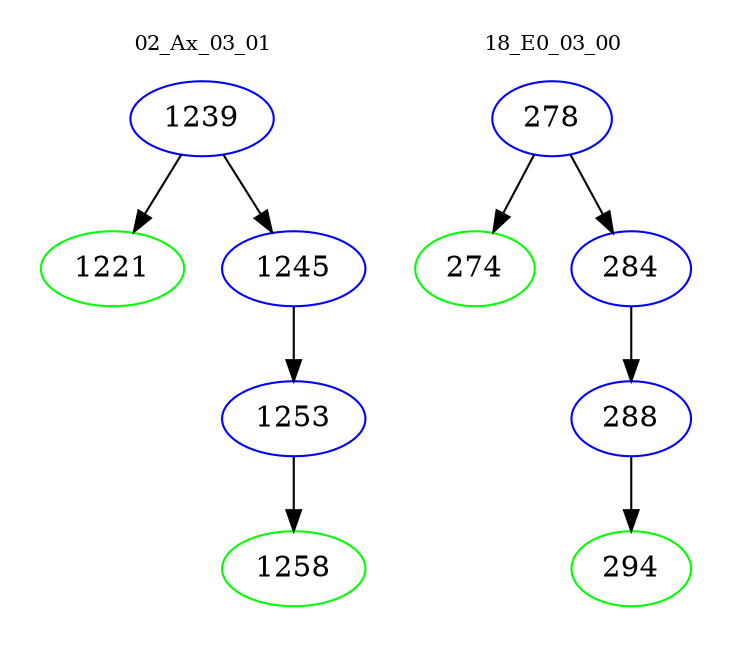 digraph{
subgraph cluster_0 {
color = white
label = "02_Ax_03_01";
fontsize=10;
T0_1239 [label="1239", color="blue"]
T0_1239 -> T0_1221 [color="black"]
T0_1221 [label="1221", color="green"]
T0_1239 -> T0_1245 [color="black"]
T0_1245 [label="1245", color="blue"]
T0_1245 -> T0_1253 [color="black"]
T0_1253 [label="1253", color="blue"]
T0_1253 -> T0_1258 [color="black"]
T0_1258 [label="1258", color="green"]
}
subgraph cluster_1 {
color = white
label = "18_E0_03_00";
fontsize=10;
T1_278 [label="278", color="blue"]
T1_278 -> T1_274 [color="black"]
T1_274 [label="274", color="green"]
T1_278 -> T1_284 [color="black"]
T1_284 [label="284", color="blue"]
T1_284 -> T1_288 [color="black"]
T1_288 [label="288", color="blue"]
T1_288 -> T1_294 [color="black"]
T1_294 [label="294", color="green"]
}
}
